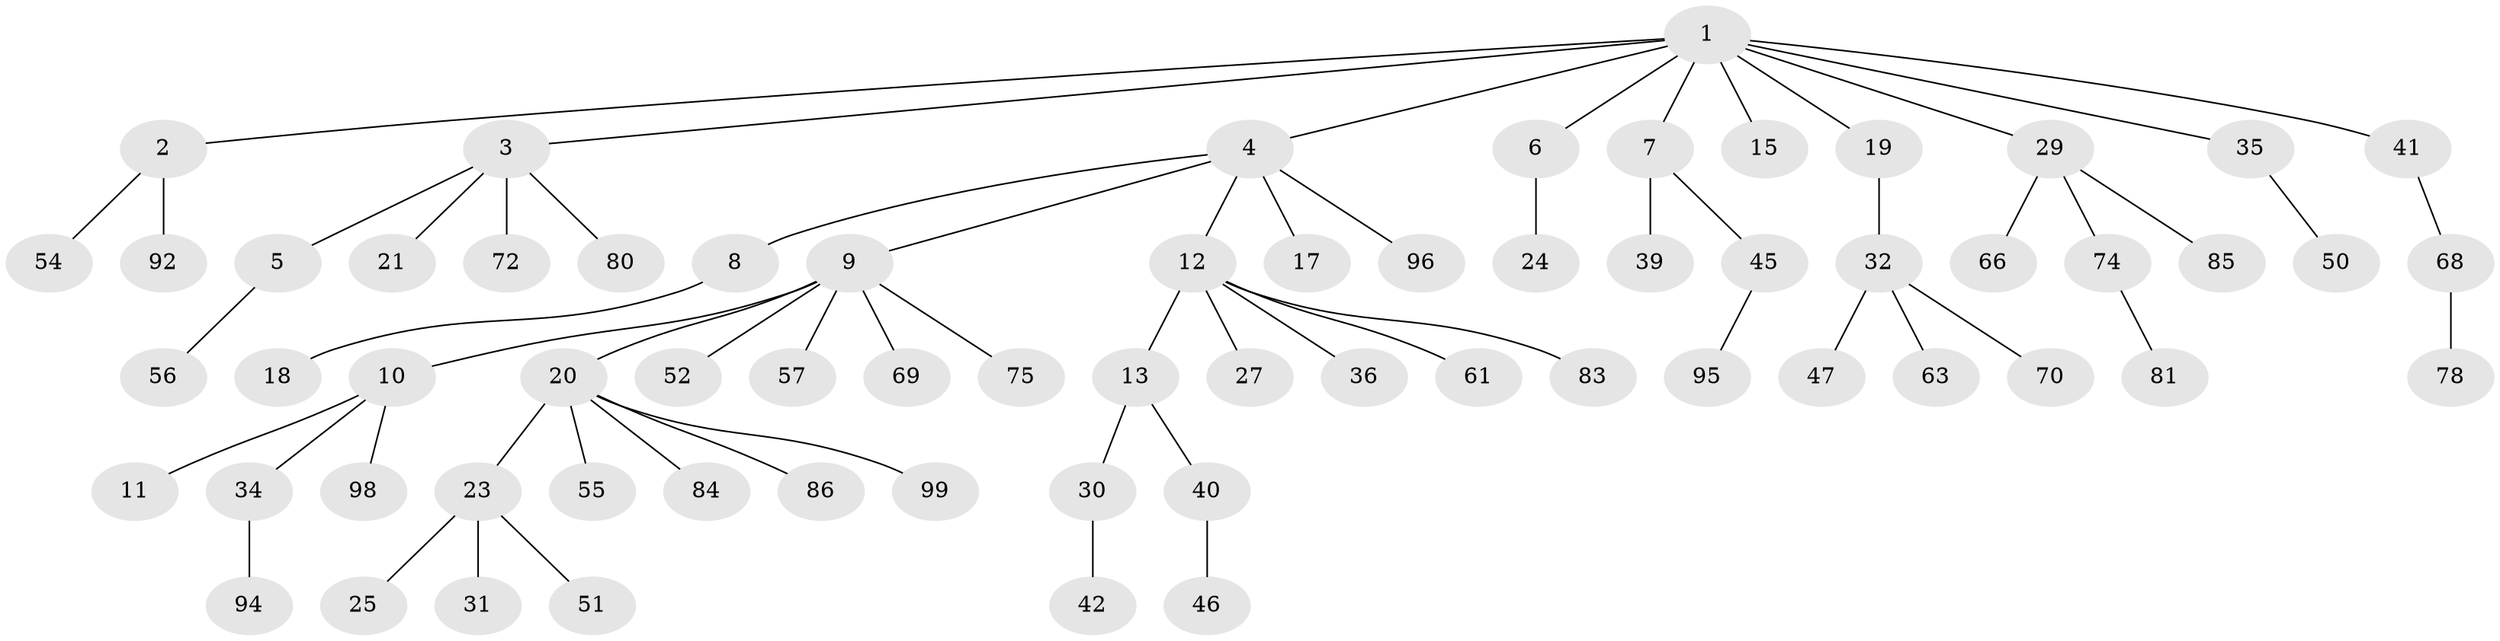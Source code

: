 // original degree distribution, {9: 0.01, 3: 0.14, 4: 0.02, 7: 0.01, 2: 0.24, 6: 0.02, 5: 0.04, 1: 0.52}
// Generated by graph-tools (version 1.1) at 2025/11/02/21/25 10:11:10]
// undirected, 66 vertices, 65 edges
graph export_dot {
graph [start="1"]
  node [color=gray90,style=filled];
  1 [super="+14"];
  2 [super="+49"];
  3 [super="+71"];
  4 [super="+77"];
  5 [super="+58"];
  6 [super="+59"];
  7;
  8;
  9 [super="+26"];
  10 [super="+22"];
  11;
  12 [super="+16"];
  13 [super="+38"];
  15;
  17;
  18 [super="+76"];
  19 [super="+65"];
  20 [super="+73"];
  21;
  23 [super="+48"];
  24 [super="+33"];
  25;
  27 [super="+28"];
  29 [super="+67"];
  30 [super="+37"];
  31 [super="+53"];
  32 [super="+44"];
  34 [super="+91"];
  35 [super="+87"];
  36;
  39 [super="+43"];
  40;
  41 [super="+60"];
  42 [super="+62"];
  45 [super="+64"];
  46 [super="+97"];
  47;
  50 [super="+82"];
  51 [super="+79"];
  52 [super="+93"];
  54 [super="+90"];
  55;
  56;
  57;
  61 [super="+100"];
  63;
  66;
  68;
  69;
  70;
  72 [super="+89"];
  74 [super="+88"];
  75;
  78;
  80;
  81;
  83;
  84;
  85;
  86;
  92;
  94;
  95;
  96;
  98;
  99;
  1 -- 2;
  1 -- 3;
  1 -- 4;
  1 -- 6;
  1 -- 7;
  1 -- 29;
  1 -- 35;
  1 -- 41;
  1 -- 19;
  1 -- 15;
  2 -- 92;
  2 -- 54;
  3 -- 5;
  3 -- 21;
  3 -- 72;
  3 -- 80;
  4 -- 8;
  4 -- 9;
  4 -- 12;
  4 -- 17;
  4 -- 96;
  5 -- 56;
  6 -- 24;
  7 -- 39;
  7 -- 45;
  8 -- 18;
  9 -- 10;
  9 -- 20;
  9 -- 52;
  9 -- 75;
  9 -- 69;
  9 -- 57;
  10 -- 11;
  10 -- 34;
  10 -- 98;
  12 -- 13;
  12 -- 36;
  12 -- 61;
  12 -- 27;
  12 -- 83;
  13 -- 30;
  13 -- 40;
  19 -- 32;
  20 -- 23;
  20 -- 55;
  20 -- 84;
  20 -- 99;
  20 -- 86;
  23 -- 25;
  23 -- 31;
  23 -- 51;
  29 -- 66;
  29 -- 74;
  29 -- 85;
  30 -- 42;
  32 -- 47;
  32 -- 63;
  32 -- 70;
  34 -- 94;
  35 -- 50;
  40 -- 46;
  41 -- 68;
  45 -- 95;
  68 -- 78;
  74 -- 81;
}
